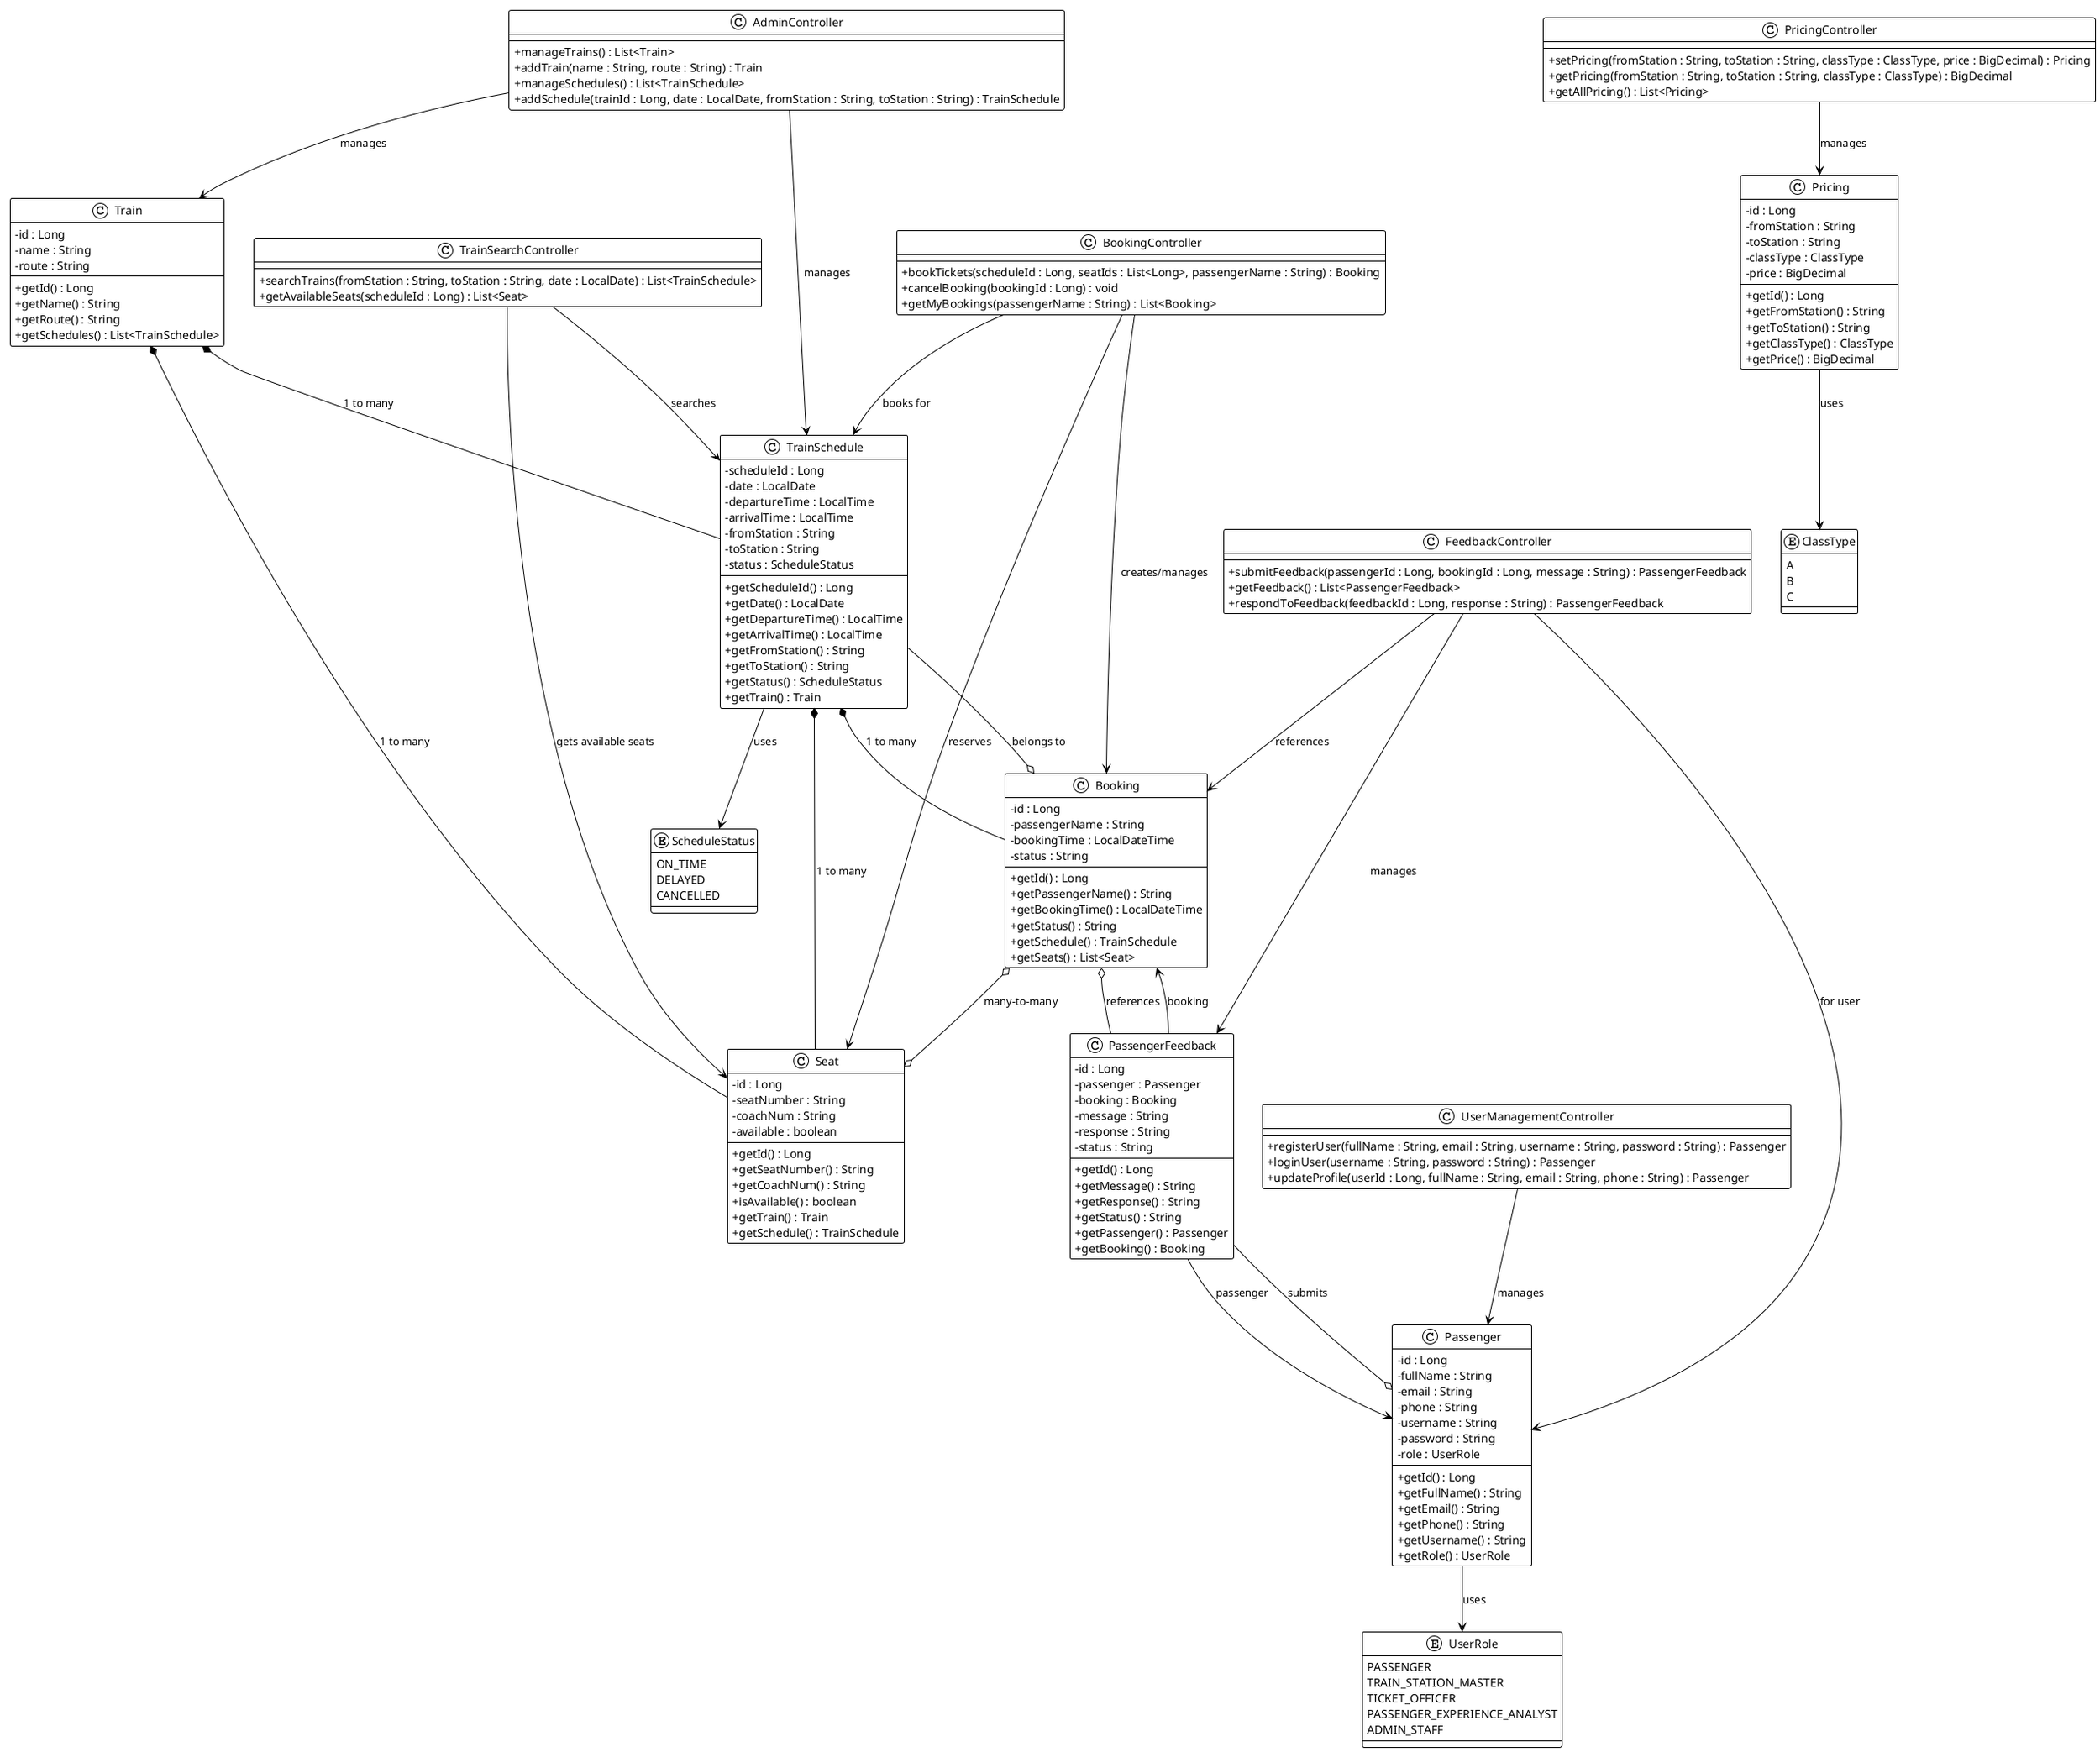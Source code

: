 @startuml Train Management System - Main 6 Functions Class Diagram

!theme plain
skinparam classAttributeIconSize 0

' ===== CORE ENTITY CLASSES =====
class Train {
    - id : Long
    - name : String
    - route : String
    + getId() : Long
    + getName() : String
    + getRoute() : String
    + getSchedules() : List<TrainSchedule>
}

class TrainSchedule {
    - scheduleId : Long
    - date : LocalDate
    - departureTime : LocalTime
    - arrivalTime : LocalTime
    - fromStation : String
    - toStation : String
    - status : ScheduleStatus
    + getScheduleId() : Long
    + getDate() : LocalDate
    + getDepartureTime() : LocalTime
    + getArrivalTime() : LocalTime
    + getFromStation() : String
    + getToStation() : String
    + getStatus() : ScheduleStatus
    + getTrain() : Train
}

class Seat {
    - id : Long
    - seatNumber : String
    - coachNum : String
    - available : boolean
    + getId() : Long
    + getSeatNumber() : String
    + getCoachNum() : String
    + isAvailable() : boolean
    + getTrain() : Train
    + getSchedule() : TrainSchedule
}

class Booking {
    - id : Long
    - passengerName : String
    - bookingTime : LocalDateTime
    - status : String
    + getId() : Long
    + getPassengerName() : String
    + getBookingTime() : LocalDateTime
    + getStatus() : String
    + getSchedule() : TrainSchedule
    + getSeats() : List<Seat>
}

class Passenger {
    - id : Long
    - fullName : String
    - email : String
    - phone : String
    - username : String
    - password : String
    - role : UserRole
    + getId() : Long
    + getFullName() : String
    + getEmail() : String
    + getPhone() : String
    + getUsername() : String
    + getRole() : UserRole
}

class Pricing {
    - id : Long
    - fromStation : String
    - toStation : String
    - classType : ClassType
    - price : BigDecimal
    + getId() : Long
    + getFromStation() : String
    + getToStation() : String
    + getClassType() : ClassType
    + getPrice() : BigDecimal
}

' ===== ENUMERATIONS =====
enum ScheduleStatus {
    ON_TIME
    DELAYED
    CANCELLED
}

enum UserRole {
    PASSENGER
    TRAIN_STATION_MASTER
    TICKET_OFFICER
    PASSENGER_EXPERIENCE_ANALYST
    ADMIN_STAFF
}

enum ClassType {
    A
    B
    C
}

' ===== MAIN FUNCTION CONTROLLERS =====
class TrainSearchController {
    + searchTrains(fromStation : String, toStation : String, date : LocalDate) : List<TrainSchedule>
    + getAvailableSeats(scheduleId : Long) : List<Seat>
}

class BookingController {
    + bookTickets(scheduleId : Long, seatIds : List<Long>, passengerName : String) : Booking
    + cancelBooking(bookingId : Long) : void
    + getMyBookings(passengerName : String) : List<Booking>
}

class PricingController {
    + setPricing(fromStation : String, toStation : String, classType : ClassType, price : BigDecimal) : Pricing
    + getPricing(fromStation : String, toStation : String, classType : ClassType) : BigDecimal
    + getAllPricing() : List<Pricing>
}

class UserManagementController {
    + registerUser(fullName : String, email : String, username : String, password : String) : Passenger
    + loginUser(username : String, password : String) : Passenger
    + updateProfile(userId : Long, fullName : String, email : String, phone : String) : Passenger
}

class AdminController {
    + manageTrains() : List<Train>
    + addTrain(name : String, route : String) : Train
    + manageSchedules() : List<TrainSchedule>
    + addSchedule(trainId : Long, date : LocalDate, fromStation : String, toStation : String) : TrainSchedule
}

class FeedbackController {
    + submitFeedback(passengerId : Long, bookingId : Long, message : String) : PassengerFeedback
    + getFeedback() : List<PassengerFeedback>
    + respondToFeedback(feedbackId : Long, response : String) : PassengerFeedback
}

class PassengerFeedback {
    - id : Long
    - passenger : Passenger
    - booking : Booking
    - message : String
    - response : String
    - status : String
    + getId() : Long
    + getMessage() : String
    + getResponse() : String
    + getStatus() : String
    + getPassenger() : Passenger
    + getBooking() : Booking
}

' ===== RELATIONSHIPS =====

' Core Entity Relationships
Train *-- TrainSchedule : "1 to many"
Train *-- Seat : "1 to many"
TrainSchedule *-- Seat : "1 to many"
TrainSchedule *-- Booking : "1 to many"

Booking o-- TrainSchedule : "belongs to"
Booking o--o Seat : "many-to-many"
Passenger o-- PassengerFeedback : "submits"
Booking o-- PassengerFeedback : "references"

' Enumeration Usage
TrainSchedule --> ScheduleStatus : uses
Passenger --> UserRole : uses
Pricing --> ClassType : uses

' Controller to Entity Relationships
TrainSearchController --> TrainSchedule : searches
TrainSearchController --> Seat : gets available seats

BookingController --> Booking : creates/manages
BookingController --> TrainSchedule : books for
BookingController --> Seat : reserves

PricingController --> Pricing : manages

UserManagementController --> Passenger : manages

AdminController --> Train : manages
AdminController --> TrainSchedule : manages

FeedbackController --> PassengerFeedback : manages
FeedbackController --> Passenger : for user
FeedbackController --> Booking : references

' Additional Entity Relationships
PassengerFeedback --> Passenger : passenger
PassengerFeedback --> Booking : booking

@enduml
